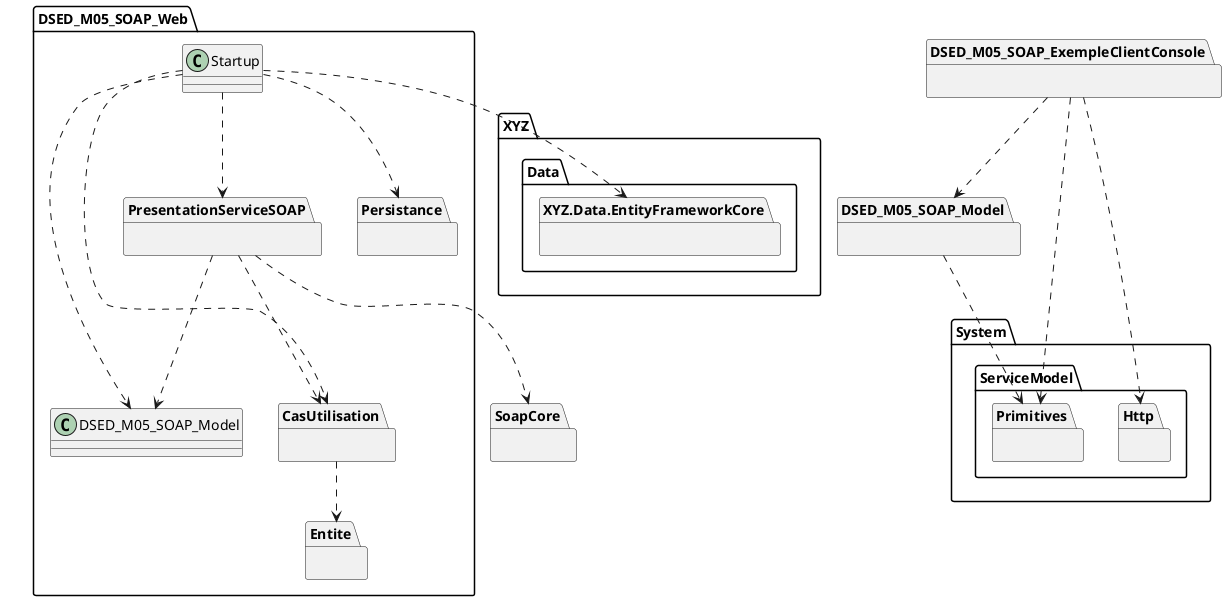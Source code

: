 @startuml M05_Exercice2_SOAP_package

package System {
  package ServiceModel {
    package Http { }
    package Primitives { }
  }
}
package SoapCore { }
package XYZ.Data.EntityFrameworkCore { }

package DSED_M05_SOAP_Web {
    package Entite {
    }

    package CasUtilisation {
    }

    CasUtilisation ..> Entite

    package PresentationServiceSOAP {
    }

    PresentationServiceSOAP ..> SoapCore
    PresentationServiceSOAP ..> CasUtilisation

    package Persistance {

    }

    class Startup {
        
    }

    Startup .down.> CasUtilisation
    Startup .down.> Persistance
    Startup .down.> DSED_M05_SOAP_Model
    Startup .down.> PresentationServiceSOAP
    Startup .down.> XYZ.Data.EntityFrameworkCore
    PresentationServiceSOAP ..> DSED_M05_SOAP_Model
}

package DSED_M05_SOAP_Model {

}

DSED_M05_SOAP_Model ..> Primitives

package DSED_M05_SOAP_ExempleClientConsole {
}

DSED_M05_SOAP_ExempleClientConsole ..> Http
DSED_M05_SOAP_ExempleClientConsole ..> Primitives
DSED_M05_SOAP_ExempleClientConsole ..> DSED_M05_SOAP_Model

@enduml